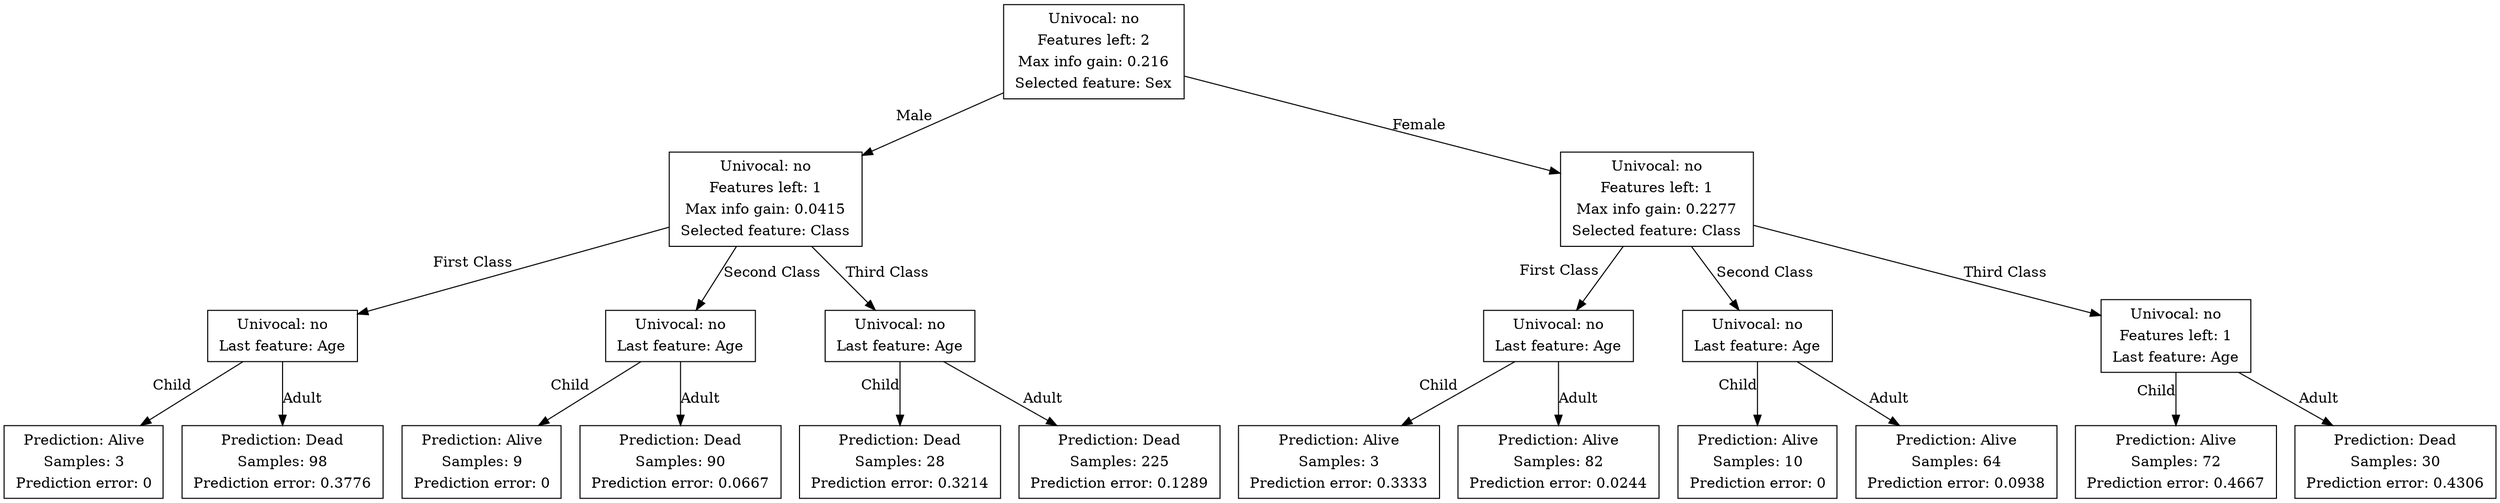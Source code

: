 digraph structs {
	node [nodesep=10.00 shape=record]
	sex [label=<
<TABLE BORDER="0" CELLBORDER="1" CELLSPACING="0">
  <TR><TD color='transparent' >Univocal: no</TD></TR>
  <TR><TD color='transparent'>Features left: 2</TD></TR>
  <TR><TD color='transparent'>Max info gain: 0.216</TD></TR>
  <TR><TD color='transparent'>Selected feature: Sex</TD></TR>
</TABLE>>]
	"male-class" [label=<
<TABLE BORDER="0" CELLBORDER="1" CELLSPACING="0">
  <TR><TD color='transparent' >Univocal: no</TD></TR>
  <TR><TD color='transparent'>Features left: 1</TD></TR>
  <TR><TD color='transparent'>Max info gain: 0.0415</TD></TR>
  <TR><TD color='transparent'>Selected feature: Class</TD></TR>
</TABLE>>]
	"male-first" [label=<
<TABLE BORDER="0" CELLBORDER="1" CELLSPACING="0">
  <TR><TD color='transparent' >Univocal: no</TD></TR>
  <TR><TD color='transparent'>Last feature: Age</TD></TR>
</TABLE>>]
	"male-first-child" [label=<
<TABLE BORDER="0" CELLBORDER="1" CELLSPACING="0">
  <TR><TD color='transparent'>Prediction: Alive</TD></TR>
  <TR><TD color='transparent'>Samples: 3</TD></TR>
  <TR><TD color='transparent'>Prediction error: 0</TD></TR>
</TABLE>>]
	"male-first-adult" [label=<
<TABLE BORDER="0" CELLBORDER="1" CELLSPACING="0">
  <TR><TD color='transparent'>Prediction: Dead</TD></TR>
  <TR><TD color='transparent'>Samples: 98</TD></TR>
  <TR><TD color='transparent'>Prediction error: 0.3776</TD></TR>
</TABLE>>]
	"male-second" [label=<
<TABLE BORDER="0" CELLBORDER="1" CELLSPACING="0">
  <TR><TD color='transparent' >Univocal: no</TD></TR>
  <TR><TD color='transparent'>Last feature: Age</TD></TR>
</TABLE>>]
	"male-second-child" [label=<
<TABLE BORDER="0" CELLBORDER="1" CELLSPACING="0">
  <TR><TD color='transparent'>Prediction: Alive</TD></TR>
  <TR><TD color='transparent'>Samples: 9</TD></TR>
  <TR><TD color='transparent'>Prediction error: 0</TD></TR>
</TABLE>>]
	"male-second-adult" [label=<
<TABLE BORDER="0" CELLBORDER="1" CELLSPACING="0">
  <TR><TD color='transparent'>Prediction: Dead</TD></TR>
  <TR><TD color='transparent'>Samples: 90</TD></TR>
  <TR><TD color='transparent'>Prediction error: 0.0667</TD></TR>
</TABLE>>]
	"male-third" [label=<
<TABLE BORDER="0" CELLBORDER="1" CELLSPACING="0">
  <TR><TD color='transparent' >Univocal: no</TD></TR>
  <TR><TD color='transparent'>Last feature: Age</TD></TR>
</TABLE>>]
	"male-third-child" [label=<
<TABLE BORDER="0" CELLBORDER="1" CELLSPACING="0">
  <TR><TD color='transparent'>Prediction: Dead</TD></TR>
    <TR><TD color='transparent'>Samples: 28</TD></TR>
  <TR><TD color='transparent'>Prediction error: 0.3214</TD></TR>
</TABLE>>]
	"male-third-adult" [label=<
<TABLE BORDER="0" CELLBORDER="1" CELLSPACING="0">
  <TR><TD color='transparent'>Prediction: Dead</TD></TR>
      <TR><TD color='transparent'>Samples: 225</TD></TR>
  <TR><TD color='transparent'>Prediction error: 0.1289</TD></TR>
</TABLE>>]
	"female-class" [label=<
<TABLE BORDER="0" CELLBORDER="1" CELLSPACING="0">
  <TR><TD color='transparent' >Univocal: no</TD></TR>
  <TR><TD color='transparent'>Features left: 1</TD></TR>
  <TR><TD color='transparent'>Max info gain: 0.2277</TD></TR>
  <TR><TD color='transparent'>Selected feature: Class</TD></TR>
</TABLE>>]
	"female-first" [label=<
<TABLE BORDER="0" CELLBORDER="1" CELLSPACING="0">
  <TR><TD color='transparent' >Univocal: no</TD></TR>
  <TR><TD color='transparent'>Last feature: Age</TD></TR>
</TABLE>>]
	"female-first-child" [label=<
<TABLE BORDER="0" CELLBORDER="1" CELLSPACING="0">
  <TR><TD color='transparent'>Prediction: Alive</TD></TR>
  <TR><TD color='transparent'>Samples: 3</TD></TR>
  <TR><TD color='transparent'>Prediction error: 0.3333</TD></TR>
</TABLE>>]
	"female-first-adult" [label=<
<TABLE BORDER="0" CELLBORDER="1" CELLSPACING="0">
  <TR><TD color='transparent'>Prediction: Alive</TD></TR>
  <TR><TD color='transparent'>Samples: 82</TD></TR>
  <TR><TD color='transparent'>Prediction error: 0.0244</TD></TR>
</TABLE>>]
	"female-second" [label=<
<TABLE BORDER="0" CELLBORDER="1" CELLSPACING="0">
  <TR><TD color='transparent' >Univocal: no</TD></TR>
  <TR><TD color='transparent'>Last feature: Age</TD></TR>
</TABLE>>]
	"female-second-child" [label=<
<TABLE BORDER="0" CELLBORDER="1" CELLSPACING="0">
  <TR><TD color='transparent'>Prediction: Alive</TD></TR>
  <TR><TD color='transparent'>Samples: 10</TD></TR>
  <TR><TD color='transparent'>Prediction error: 0</TD></TR>
</TABLE>>]
	"female-second-adult" [label=<
<TABLE BORDER="0" CELLBORDER="1" CELLSPACING="0">
  <TR><TD color='transparent'>Prediction: Alive</TD></TR>
  <TR><TD color='transparent'>Samples: 64</TD></TR>
  <TR><TD color='transparent'>Prediction error: 0.0938</TD></TR>
</TABLE>>]
	"female-third" [label=<
<TABLE BORDER="0" CELLBORDER="1" CELLSPACING="0">
  <TR><TD color='transparent' >Univocal: no</TD></TR>
  <TR><TD color='transparent'>Features left: 1</TD></TR>
  <TR><TD color='transparent'>Last feature: Age</TD></TR>
</TABLE>>]
	"female-third-child" [label=<
<TABLE BORDER="0" CELLBORDER="1" CELLSPACING="0">
  <TR><TD color='transparent'>Prediction: Alive</TD></TR>
  <TR><TD color='transparent'>Samples: 72</TD></TR>
  <TR><TD color='transparent'>Prediction error: 0.4667</TD></TR>
</TABLE>>]
	"female-third-adult" [label=<
<TABLE BORDER="0" CELLBORDER="1" CELLSPACING="0">
  <TR><TD color='transparent'>Prediction: Dead</TD></TR>
  <TR><TD color='transparent'>Samples: 30</TD></TR>
  <TR><TD color='transparent'>Prediction error: 0.4306</TD></TR>
</TABLE>>]
	sex -> "male-class" [xlabel=Male]
	"male-class" -> "male-first" [xlabel="First Class"]
	"male-first" -> "male-first-child" [xlabel=Child]
	"male-first" -> "male-first-adult" [label=Adult]
	"male-class" -> "male-second" [label="Second Class"]
	"male-second" -> "male-second-child" [xlabel=Child]
	"male-second" -> "male-second-adult" [label=Adult]
	"male-class" -> "male-third" [label="Third Class"]
	"male-third" -> "male-third-child" [xlabel=Child]
	"male-third" -> "male-third-adult" [label=Adult]
	sex -> "female-class" [label=Female]
	"female-class" -> "female-first" [xlabel="First Class"]
	"female-first" -> "female-first-child" [xlabel=Child]
	"female-first" -> "female-first-adult" [label=Adult]
	"female-class" -> "female-second" [label="Second Class"]
	"female-second" -> "female-second-child" [xlabel=Child]
	"female-second" -> "female-second-adult" [label=Adult]
	"female-class" -> "female-third" [label="Third Class"]
	"female-third" -> "female-third-child" [xlabel=Child]
	"female-third" -> "female-third-adult" [label=Adult]
}
